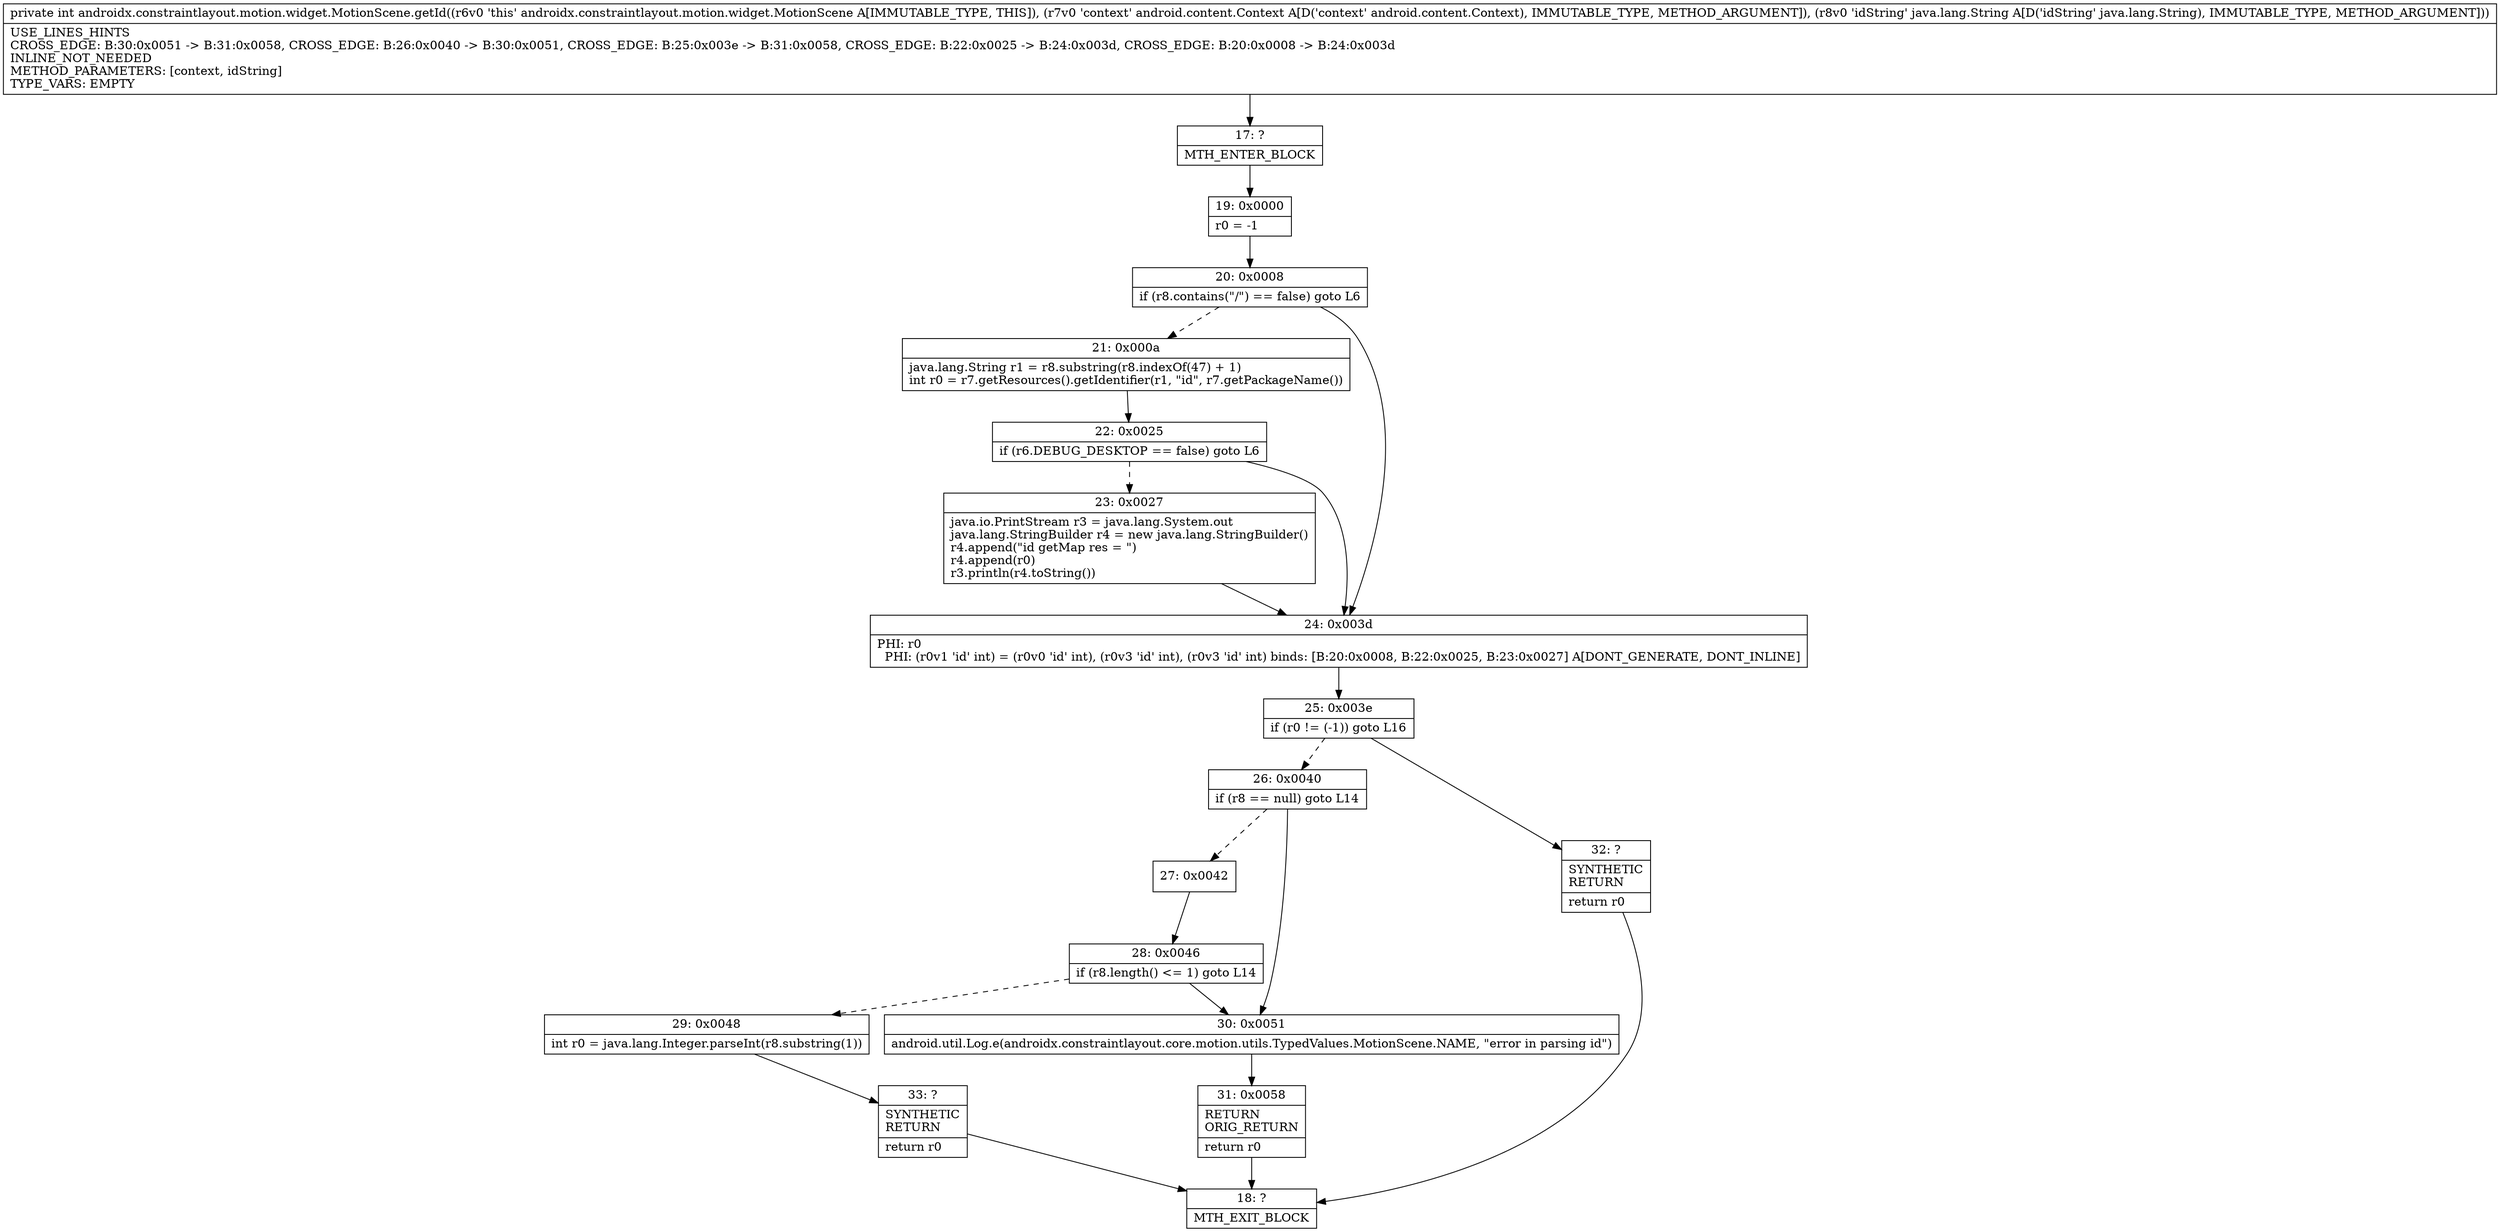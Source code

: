 digraph "CFG forandroidx.constraintlayout.motion.widget.MotionScene.getId(Landroid\/content\/Context;Ljava\/lang\/String;)I" {
Node_17 [shape=record,label="{17\:\ ?|MTH_ENTER_BLOCK\l}"];
Node_19 [shape=record,label="{19\:\ 0x0000|r0 = \-1\l}"];
Node_20 [shape=record,label="{20\:\ 0x0008|if (r8.contains(\"\/\") == false) goto L6\l}"];
Node_21 [shape=record,label="{21\:\ 0x000a|java.lang.String r1 = r8.substring(r8.indexOf(47) + 1)\lint r0 = r7.getResources().getIdentifier(r1, \"id\", r7.getPackageName())\l}"];
Node_22 [shape=record,label="{22\:\ 0x0025|if (r6.DEBUG_DESKTOP == false) goto L6\l}"];
Node_23 [shape=record,label="{23\:\ 0x0027|java.io.PrintStream r3 = java.lang.System.out\ljava.lang.StringBuilder r4 = new java.lang.StringBuilder()\lr4.append(\"id getMap res = \")\lr4.append(r0)\lr3.println(r4.toString())\l}"];
Node_24 [shape=record,label="{24\:\ 0x003d|PHI: r0 \l  PHI: (r0v1 'id' int) = (r0v0 'id' int), (r0v3 'id' int), (r0v3 'id' int) binds: [B:20:0x0008, B:22:0x0025, B:23:0x0027] A[DONT_GENERATE, DONT_INLINE]\l}"];
Node_25 [shape=record,label="{25\:\ 0x003e|if (r0 != (\-1)) goto L16\l}"];
Node_26 [shape=record,label="{26\:\ 0x0040|if (r8 == null) goto L14\l}"];
Node_27 [shape=record,label="{27\:\ 0x0042}"];
Node_28 [shape=record,label="{28\:\ 0x0046|if (r8.length() \<= 1) goto L14\l}"];
Node_29 [shape=record,label="{29\:\ 0x0048|int r0 = java.lang.Integer.parseInt(r8.substring(1))\l}"];
Node_33 [shape=record,label="{33\:\ ?|SYNTHETIC\lRETURN\l|return r0\l}"];
Node_18 [shape=record,label="{18\:\ ?|MTH_EXIT_BLOCK\l}"];
Node_30 [shape=record,label="{30\:\ 0x0051|android.util.Log.e(androidx.constraintlayout.core.motion.utils.TypedValues.MotionScene.NAME, \"error in parsing id\")\l}"];
Node_31 [shape=record,label="{31\:\ 0x0058|RETURN\lORIG_RETURN\l|return r0\l}"];
Node_32 [shape=record,label="{32\:\ ?|SYNTHETIC\lRETURN\l|return r0\l}"];
MethodNode[shape=record,label="{private int androidx.constraintlayout.motion.widget.MotionScene.getId((r6v0 'this' androidx.constraintlayout.motion.widget.MotionScene A[IMMUTABLE_TYPE, THIS]), (r7v0 'context' android.content.Context A[D('context' android.content.Context), IMMUTABLE_TYPE, METHOD_ARGUMENT]), (r8v0 'idString' java.lang.String A[D('idString' java.lang.String), IMMUTABLE_TYPE, METHOD_ARGUMENT]))  | USE_LINES_HINTS\lCROSS_EDGE: B:30:0x0051 \-\> B:31:0x0058, CROSS_EDGE: B:26:0x0040 \-\> B:30:0x0051, CROSS_EDGE: B:25:0x003e \-\> B:31:0x0058, CROSS_EDGE: B:22:0x0025 \-\> B:24:0x003d, CROSS_EDGE: B:20:0x0008 \-\> B:24:0x003d\lINLINE_NOT_NEEDED\lMETHOD_PARAMETERS: [context, idString]\lTYPE_VARS: EMPTY\l}"];
MethodNode -> Node_17;Node_17 -> Node_19;
Node_19 -> Node_20;
Node_20 -> Node_21[style=dashed];
Node_20 -> Node_24;
Node_21 -> Node_22;
Node_22 -> Node_23[style=dashed];
Node_22 -> Node_24;
Node_23 -> Node_24;
Node_24 -> Node_25;
Node_25 -> Node_26[style=dashed];
Node_25 -> Node_32;
Node_26 -> Node_27[style=dashed];
Node_26 -> Node_30;
Node_27 -> Node_28;
Node_28 -> Node_29[style=dashed];
Node_28 -> Node_30;
Node_29 -> Node_33;
Node_33 -> Node_18;
Node_30 -> Node_31;
Node_31 -> Node_18;
Node_32 -> Node_18;
}

